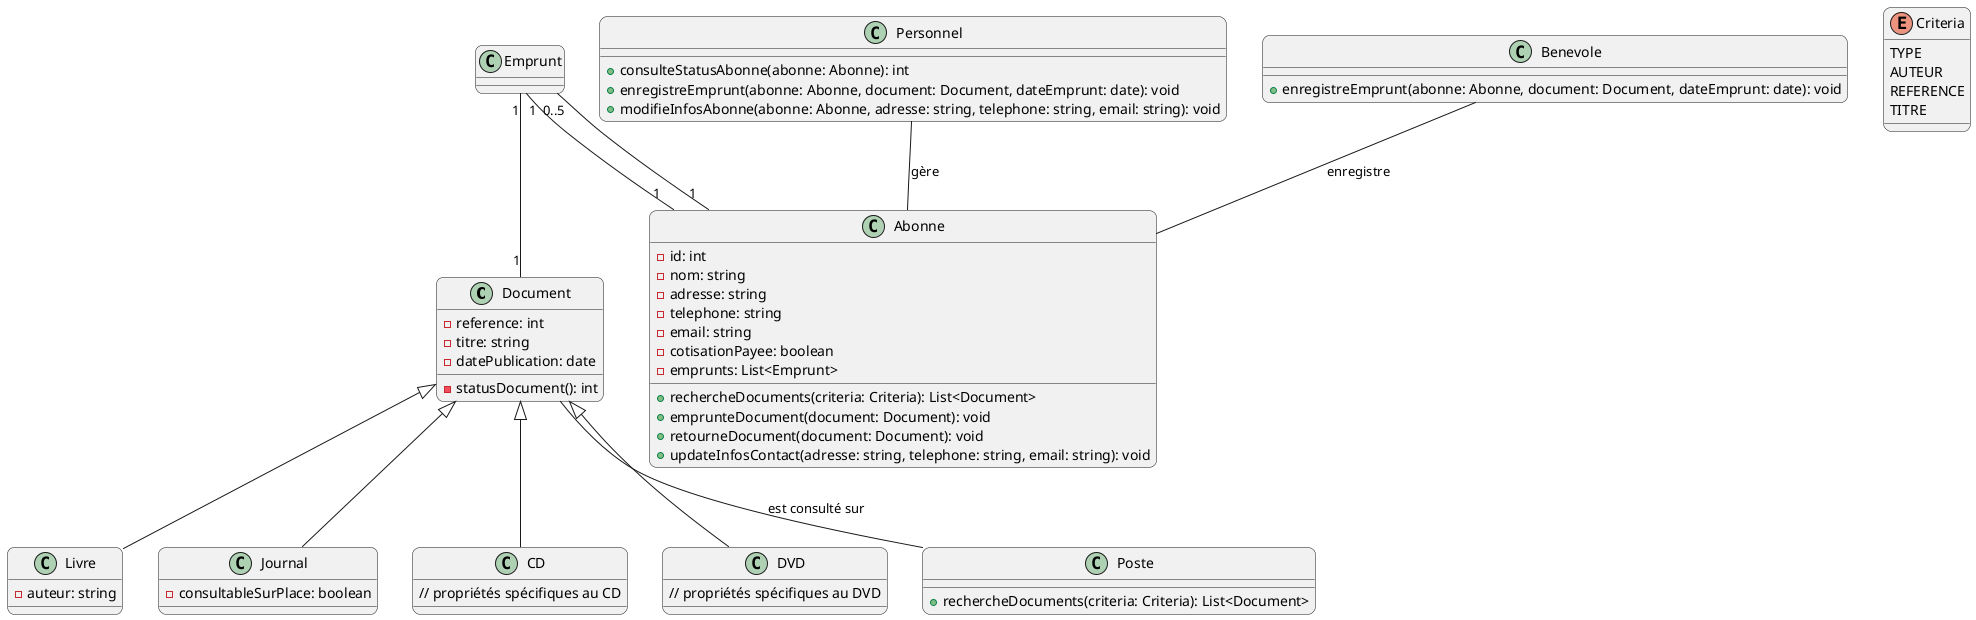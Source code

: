 @startuml


skinparam roundcorner 15

class Document {
  - reference: int
  - titre: string
  - datePublication: date
  - statusDocument(): int
}

class Livre {
  - auteur: string
}

class Journal {
  - consultableSurPlace: boolean
}

class CD {
  // propriétés spécifiques au CD
}

class DVD {
  // propriétés spécifiques au DVD
}

class Abonne {
  - id: int
  - nom: string
  - adresse: string
  - telephone: string
  - email: string
  - cotisationPayee: boolean
  - emprunts: List<Emprunt>
  + rechercheDocuments(criteria: Criteria): List<Document>
  + emprunteDocument(document: Document): void
  + retourneDocument(document: Document): void
  + updateInfosContact(adresse: string, telephone: string, email: string): void
  
}

class Emprunt

class Personnel {
  + consulteStatusAbonne(abonne: Abonne): int
  + enregistreEmprunt(abonne: Abonne, document: Document, dateEmprunt: date): void
  + modifieInfosAbonne(abonne: Abonne, adresse: string, telephone: string, email: string): void
}

class Benevole {
  + enregistreEmprunt(abonne: Abonne, document: Document, dateEmprunt: date): void
}

class Poste {
  + rechercheDocuments(criteria: Criteria): List<Document>
}

enum Criteria {
  TYPE
  AUTEUR
  REFERENCE
  TITRE
}

Document <|-- Livre
Document <|-- Journal
Document <|-- CD
Document <|-- DVD

Abonne "1" -- "0..5" Emprunt
Emprunt "1" -- "1" Document
Emprunt "1" -- "1" Abonne

Personnel -- Abonne : gère 
Benevole -- Abonne : enregistre

Document -- Poste : est consulté sur

@enduml